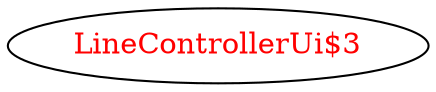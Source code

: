 digraph dependencyGraph {
 concentrate=true;
 ranksep="2.0";
 rankdir="LR"; 
 splines="ortho";
"LineControllerUi$3" [fontcolor="red"];
}